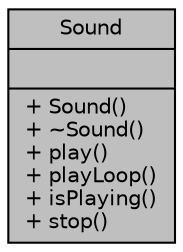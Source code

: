 digraph "Sound"
{
  edge [fontname="Helvetica",fontsize="10",labelfontname="Helvetica",labelfontsize="10"];
  node [fontname="Helvetica",fontsize="10",shape=record];
  Node1 [label="{Sound\n||+ Sound()\l+ ~Sound()\l+ play()\l+ playLoop()\l+ isPlaying()\l+ stop()\l}",height=0.2,width=0.4,color="black", fillcolor="grey75", style="filled" fontcolor="black"];
}
